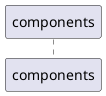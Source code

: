 @startuml components

!unquoted procedure Diagram($to, $desc="",$align=right)
    !if $note_align_flip == true
        !$align = $swaplr($align)
    !endif
    ref over $to
        $img2(pu_Activity)
        $auto_number($is_numbered) See '$to' diagram.
    end ref
    !if $desc != "" 
        note $align: $desc
    !endif
!endprocedure


!unquoted procedure Transform($transform="", $source="", $target="" )
    Note($transform, //Transform Source//: $source, "left", $is_numbered=true)
    & Note($transform, $img(TransformArrowx24), "over", $is_numbered=false)
    & Note($transform, //Transform Target//: $target, "right", $is_numbered=false)
!endprocedure


!unquoted procedure ForEach($what)
    group foreach [ $what ]
!endprocedure

!unquoted procedure When($what)
    group when [ $what ]
!endprocedure

!unquoted procedure Otherwise($what="")
    else Otherwise $what
!endprocedure

show unlinked
participant components

@enduml